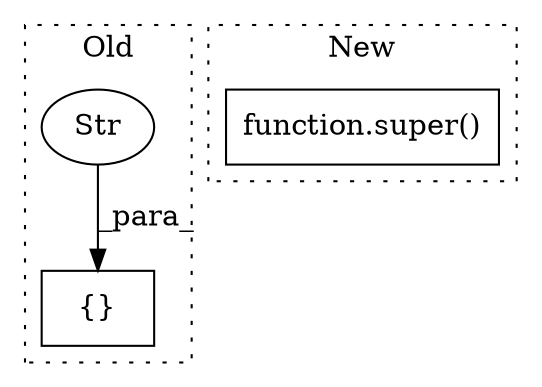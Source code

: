 digraph G {
subgraph cluster0 {
1 [label="{}" a="59" s="18083,18098" l="1,0" shape="box"];
3 [label="Str" a="66" s="18084" l="14" shape="ellipse"];
label = "Old";
style="dotted";
}
subgraph cluster1 {
2 [label="function.super()" a="75" s="13470" l="7" shape="box"];
label = "New";
style="dotted";
}
3 -> 1 [label="_para_"];
}